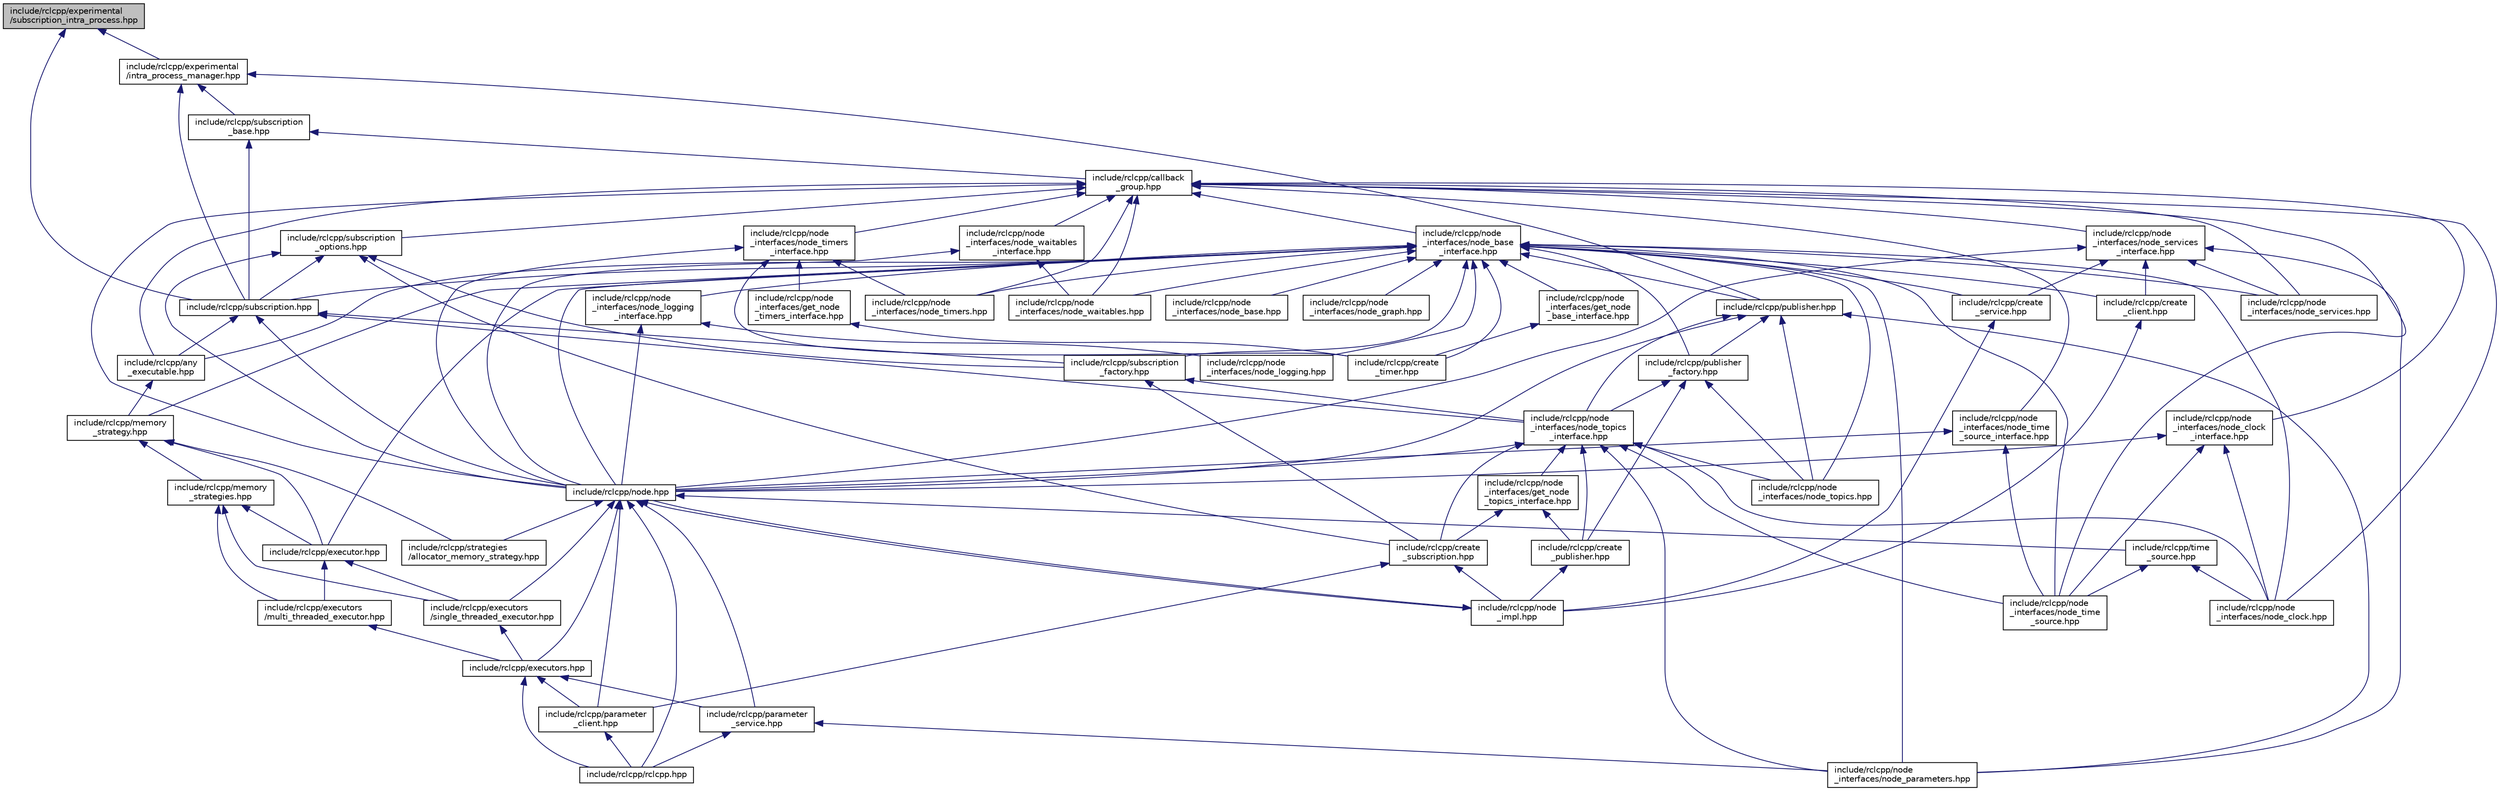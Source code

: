digraph "include/rclcpp/experimental/subscription_intra_process.hpp"
{
  edge [fontname="Helvetica",fontsize="10",labelfontname="Helvetica",labelfontsize="10"];
  node [fontname="Helvetica",fontsize="10",shape=record];
  Node93 [label="include/rclcpp/experimental\l/subscription_intra_process.hpp",height=0.2,width=0.4,color="black", fillcolor="grey75", style="filled", fontcolor="black"];
  Node93 -> Node94 [dir="back",color="midnightblue",fontsize="10",style="solid",fontname="Helvetica"];
  Node94 [label="include/rclcpp/experimental\l/intra_process_manager.hpp",height=0.2,width=0.4,color="black", fillcolor="white", style="filled",URL="$intra__process__manager_8hpp.html"];
  Node94 -> Node95 [dir="back",color="midnightblue",fontsize="10",style="solid",fontname="Helvetica"];
  Node95 [label="include/rclcpp/publisher.hpp",height=0.2,width=0.4,color="black", fillcolor="white", style="filled",URL="$publisher_8hpp.html"];
  Node95 -> Node96 [dir="back",color="midnightblue",fontsize="10",style="solid",fontname="Helvetica"];
  Node96 [label="include/rclcpp/node.hpp",height=0.2,width=0.4,color="black", fillcolor="white", style="filled",URL="$node_8hpp.html"];
  Node96 -> Node97 [dir="back",color="midnightblue",fontsize="10",style="solid",fontname="Helvetica"];
  Node97 [label="include/rclcpp/executors\l/single_threaded_executor.hpp",height=0.2,width=0.4,color="black", fillcolor="white", style="filled",URL="$single__threaded__executor_8hpp.html"];
  Node97 -> Node98 [dir="back",color="midnightblue",fontsize="10",style="solid",fontname="Helvetica"];
  Node98 [label="include/rclcpp/executors.hpp",height=0.2,width=0.4,color="black", fillcolor="white", style="filled",URL="$executors_8hpp.html"];
  Node98 -> Node99 [dir="back",color="midnightblue",fontsize="10",style="solid",fontname="Helvetica"];
  Node99 [label="include/rclcpp/parameter\l_client.hpp",height=0.2,width=0.4,color="black", fillcolor="white", style="filled",URL="$parameter__client_8hpp.html"];
  Node99 -> Node100 [dir="back",color="midnightblue",fontsize="10",style="solid",fontname="Helvetica"];
  Node100 [label="include/rclcpp/rclcpp.hpp",height=0.2,width=0.4,color="black", fillcolor="white", style="filled",URL="$rclcpp_8hpp.html"];
  Node98 -> Node101 [dir="back",color="midnightblue",fontsize="10",style="solid",fontname="Helvetica"];
  Node101 [label="include/rclcpp/parameter\l_service.hpp",height=0.2,width=0.4,color="black", fillcolor="white", style="filled",URL="$parameter__service_8hpp.html"];
  Node101 -> Node102 [dir="back",color="midnightblue",fontsize="10",style="solid",fontname="Helvetica"];
  Node102 [label="include/rclcpp/node\l_interfaces/node_parameters.hpp",height=0.2,width=0.4,color="black", fillcolor="white", style="filled",URL="$node__parameters_8hpp.html"];
  Node101 -> Node100 [dir="back",color="midnightblue",fontsize="10",style="solid",fontname="Helvetica"];
  Node98 -> Node100 [dir="back",color="midnightblue",fontsize="10",style="solid",fontname="Helvetica"];
  Node96 -> Node98 [dir="back",color="midnightblue",fontsize="10",style="solid",fontname="Helvetica"];
  Node96 -> Node103 [dir="back",color="midnightblue",fontsize="10",style="solid",fontname="Helvetica"];
  Node103 [label="include/rclcpp/node\l_impl.hpp",height=0.2,width=0.4,color="black", fillcolor="white", style="filled",URL="$node__impl_8hpp.html"];
  Node103 -> Node96 [dir="back",color="midnightblue",fontsize="10",style="solid",fontname="Helvetica"];
  Node96 -> Node99 [dir="back",color="midnightblue",fontsize="10",style="solid",fontname="Helvetica"];
  Node96 -> Node101 [dir="back",color="midnightblue",fontsize="10",style="solid",fontname="Helvetica"];
  Node96 -> Node100 [dir="back",color="midnightblue",fontsize="10",style="solid",fontname="Helvetica"];
  Node96 -> Node104 [dir="back",color="midnightblue",fontsize="10",style="solid",fontname="Helvetica"];
  Node104 [label="include/rclcpp/strategies\l/allocator_memory_strategy.hpp",height=0.2,width=0.4,color="black", fillcolor="white", style="filled",URL="$allocator__memory__strategy_8hpp.html"];
  Node96 -> Node105 [dir="back",color="midnightblue",fontsize="10",style="solid",fontname="Helvetica"];
  Node105 [label="include/rclcpp/time\l_source.hpp",height=0.2,width=0.4,color="black", fillcolor="white", style="filled",URL="$time__source_8hpp.html"];
  Node105 -> Node106 [dir="back",color="midnightblue",fontsize="10",style="solid",fontname="Helvetica"];
  Node106 [label="include/rclcpp/node\l_interfaces/node_clock.hpp",height=0.2,width=0.4,color="black", fillcolor="white", style="filled",URL="$node__clock_8hpp.html"];
  Node105 -> Node107 [dir="back",color="midnightblue",fontsize="10",style="solid",fontname="Helvetica"];
  Node107 [label="include/rclcpp/node\l_interfaces/node_time\l_source.hpp",height=0.2,width=0.4,color="black", fillcolor="white", style="filled",URL="$node__time__source_8hpp.html"];
  Node95 -> Node102 [dir="back",color="midnightblue",fontsize="10",style="solid",fontname="Helvetica"];
  Node95 -> Node108 [dir="back",color="midnightblue",fontsize="10",style="solid",fontname="Helvetica"];
  Node108 [label="include/rclcpp/node\l_interfaces/node_topics.hpp",height=0.2,width=0.4,color="black", fillcolor="white", style="filled",URL="$node__topics_8hpp.html"];
  Node95 -> Node109 [dir="back",color="midnightblue",fontsize="10",style="solid",fontname="Helvetica"];
  Node109 [label="include/rclcpp/node\l_interfaces/node_topics\l_interface.hpp",height=0.2,width=0.4,color="black", fillcolor="white", style="filled",URL="$node__topics__interface_8hpp.html"];
  Node109 -> Node110 [dir="back",color="midnightblue",fontsize="10",style="solid",fontname="Helvetica"];
  Node110 [label="include/rclcpp/create\l_publisher.hpp",height=0.2,width=0.4,color="black", fillcolor="white", style="filled",URL="$create__publisher_8hpp.html"];
  Node110 -> Node103 [dir="back",color="midnightblue",fontsize="10",style="solid",fontname="Helvetica"];
  Node109 -> Node111 [dir="back",color="midnightblue",fontsize="10",style="solid",fontname="Helvetica"];
  Node111 [label="include/rclcpp/create\l_subscription.hpp",height=0.2,width=0.4,color="black", fillcolor="white", style="filled",URL="$create__subscription_8hpp.html"];
  Node111 -> Node103 [dir="back",color="midnightblue",fontsize="10",style="solid",fontname="Helvetica"];
  Node111 -> Node99 [dir="back",color="midnightblue",fontsize="10",style="solid",fontname="Helvetica"];
  Node109 -> Node96 [dir="back",color="midnightblue",fontsize="10",style="solid",fontname="Helvetica"];
  Node109 -> Node112 [dir="back",color="midnightblue",fontsize="10",style="solid",fontname="Helvetica"];
  Node112 [label="include/rclcpp/node\l_interfaces/get_node\l_topics_interface.hpp",height=0.2,width=0.4,color="black", fillcolor="white", style="filled",URL="$get__node__topics__interface_8hpp.html"];
  Node112 -> Node110 [dir="back",color="midnightblue",fontsize="10",style="solid",fontname="Helvetica"];
  Node112 -> Node111 [dir="back",color="midnightblue",fontsize="10",style="solid",fontname="Helvetica"];
  Node109 -> Node106 [dir="back",color="midnightblue",fontsize="10",style="solid",fontname="Helvetica"];
  Node109 -> Node102 [dir="back",color="midnightblue",fontsize="10",style="solid",fontname="Helvetica"];
  Node109 -> Node107 [dir="back",color="midnightblue",fontsize="10",style="solid",fontname="Helvetica"];
  Node109 -> Node108 [dir="back",color="midnightblue",fontsize="10",style="solid",fontname="Helvetica"];
  Node95 -> Node113 [dir="back",color="midnightblue",fontsize="10",style="solid",fontname="Helvetica"];
  Node113 [label="include/rclcpp/publisher\l_factory.hpp",height=0.2,width=0.4,color="black", fillcolor="white", style="filled",URL="$publisher__factory_8hpp.html"];
  Node113 -> Node110 [dir="back",color="midnightblue",fontsize="10",style="solid",fontname="Helvetica"];
  Node113 -> Node108 [dir="back",color="midnightblue",fontsize="10",style="solid",fontname="Helvetica"];
  Node113 -> Node109 [dir="back",color="midnightblue",fontsize="10",style="solid",fontname="Helvetica"];
  Node94 -> Node114 [dir="back",color="midnightblue",fontsize="10",style="solid",fontname="Helvetica"];
  Node114 [label="include/rclcpp/subscription.hpp",height=0.2,width=0.4,color="black", fillcolor="white", style="filled",URL="$subscription_8hpp.html"];
  Node114 -> Node115 [dir="back",color="midnightblue",fontsize="10",style="solid",fontname="Helvetica"];
  Node115 [label="include/rclcpp/any\l_executable.hpp",height=0.2,width=0.4,color="black", fillcolor="white", style="filled",URL="$any__executable_8hpp.html"];
  Node115 -> Node116 [dir="back",color="midnightblue",fontsize="10",style="solid",fontname="Helvetica"];
  Node116 [label="include/rclcpp/memory\l_strategy.hpp",height=0.2,width=0.4,color="black", fillcolor="white", style="filled",URL="$memory__strategy_8hpp.html"];
  Node116 -> Node117 [dir="back",color="midnightblue",fontsize="10",style="solid",fontname="Helvetica"];
  Node117 [label="include/rclcpp/executor.hpp",height=0.2,width=0.4,color="black", fillcolor="white", style="filled",URL="$executor_8hpp.html"];
  Node117 -> Node118 [dir="back",color="midnightblue",fontsize="10",style="solid",fontname="Helvetica"];
  Node118 [label="include/rclcpp/executors\l/multi_threaded_executor.hpp",height=0.2,width=0.4,color="black", fillcolor="white", style="filled",URL="$multi__threaded__executor_8hpp.html"];
  Node118 -> Node98 [dir="back",color="midnightblue",fontsize="10",style="solid",fontname="Helvetica"];
  Node117 -> Node97 [dir="back",color="midnightblue",fontsize="10",style="solid",fontname="Helvetica"];
  Node116 -> Node119 [dir="back",color="midnightblue",fontsize="10",style="solid",fontname="Helvetica"];
  Node119 [label="include/rclcpp/memory\l_strategies.hpp",height=0.2,width=0.4,color="black", fillcolor="white", style="filled",URL="$memory__strategies_8hpp.html"];
  Node119 -> Node117 [dir="back",color="midnightblue",fontsize="10",style="solid",fontname="Helvetica"];
  Node119 -> Node118 [dir="back",color="midnightblue",fontsize="10",style="solid",fontname="Helvetica"];
  Node119 -> Node97 [dir="back",color="midnightblue",fontsize="10",style="solid",fontname="Helvetica"];
  Node116 -> Node104 [dir="back",color="midnightblue",fontsize="10",style="solid",fontname="Helvetica"];
  Node114 -> Node96 [dir="back",color="midnightblue",fontsize="10",style="solid",fontname="Helvetica"];
  Node114 -> Node109 [dir="back",color="midnightblue",fontsize="10",style="solid",fontname="Helvetica"];
  Node114 -> Node120 [dir="back",color="midnightblue",fontsize="10",style="solid",fontname="Helvetica"];
  Node120 [label="include/rclcpp/subscription\l_factory.hpp",height=0.2,width=0.4,color="black", fillcolor="white", style="filled",URL="$subscription__factory_8hpp.html"];
  Node120 -> Node111 [dir="back",color="midnightblue",fontsize="10",style="solid",fontname="Helvetica"];
  Node120 -> Node109 [dir="back",color="midnightblue",fontsize="10",style="solid",fontname="Helvetica"];
  Node94 -> Node121 [dir="back",color="midnightblue",fontsize="10",style="solid",fontname="Helvetica"];
  Node121 [label="include/rclcpp/subscription\l_base.hpp",height=0.2,width=0.4,color="black", fillcolor="white", style="filled",URL="$subscription__base_8hpp.html"];
  Node121 -> Node122 [dir="back",color="midnightblue",fontsize="10",style="solid",fontname="Helvetica"];
  Node122 [label="include/rclcpp/callback\l_group.hpp",height=0.2,width=0.4,color="black", fillcolor="white", style="filled",URL="$callback__group_8hpp.html"];
  Node122 -> Node115 [dir="back",color="midnightblue",fontsize="10",style="solid",fontname="Helvetica"];
  Node122 -> Node96 [dir="back",color="midnightblue",fontsize="10",style="solid",fontname="Helvetica"];
  Node122 -> Node123 [dir="back",color="midnightblue",fontsize="10",style="solid",fontname="Helvetica"];
  Node123 [label="include/rclcpp/node\l_interfaces/node_base\l_interface.hpp",height=0.2,width=0.4,color="black", fillcolor="white", style="filled",URL="$node__base__interface_8hpp.html"];
  Node123 -> Node115 [dir="back",color="midnightblue",fontsize="10",style="solid",fontname="Helvetica"];
  Node123 -> Node124 [dir="back",color="midnightblue",fontsize="10",style="solid",fontname="Helvetica"];
  Node124 [label="include/rclcpp/create\l_client.hpp",height=0.2,width=0.4,color="black", fillcolor="white", style="filled",URL="$create__client_8hpp.html"];
  Node124 -> Node103 [dir="back",color="midnightblue",fontsize="10",style="solid",fontname="Helvetica"];
  Node123 -> Node125 [dir="back",color="midnightblue",fontsize="10",style="solid",fontname="Helvetica"];
  Node125 [label="include/rclcpp/create\l_service.hpp",height=0.2,width=0.4,color="black", fillcolor="white", style="filled",URL="$create__service_8hpp.html"];
  Node125 -> Node103 [dir="back",color="midnightblue",fontsize="10",style="solid",fontname="Helvetica"];
  Node123 -> Node126 [dir="back",color="midnightblue",fontsize="10",style="solid",fontname="Helvetica"];
  Node126 [label="include/rclcpp/create\l_timer.hpp",height=0.2,width=0.4,color="black", fillcolor="white", style="filled",URL="$create__timer_8hpp.html"];
  Node123 -> Node117 [dir="back",color="midnightblue",fontsize="10",style="solid",fontname="Helvetica"];
  Node123 -> Node116 [dir="back",color="midnightblue",fontsize="10",style="solid",fontname="Helvetica"];
  Node123 -> Node96 [dir="back",color="midnightblue",fontsize="10",style="solid",fontname="Helvetica"];
  Node123 -> Node127 [dir="back",color="midnightblue",fontsize="10",style="solid",fontname="Helvetica"];
  Node127 [label="include/rclcpp/node\l_interfaces/get_node\l_base_interface.hpp",height=0.2,width=0.4,color="black", fillcolor="white", style="filled",URL="$get__node__base__interface_8hpp.html"];
  Node127 -> Node126 [dir="back",color="midnightblue",fontsize="10",style="solid",fontname="Helvetica"];
  Node123 -> Node128 [dir="back",color="midnightblue",fontsize="10",style="solid",fontname="Helvetica"];
  Node128 [label="include/rclcpp/node\l_interfaces/node_base.hpp",height=0.2,width=0.4,color="black", fillcolor="white", style="filled",URL="$node__base_8hpp.html"];
  Node123 -> Node106 [dir="back",color="midnightblue",fontsize="10",style="solid",fontname="Helvetica"];
  Node123 -> Node129 [dir="back",color="midnightblue",fontsize="10",style="solid",fontname="Helvetica"];
  Node129 [label="include/rclcpp/node\l_interfaces/node_graph.hpp",height=0.2,width=0.4,color="black", fillcolor="white", style="filled",URL="$node__graph_8hpp.html"];
  Node123 -> Node130 [dir="back",color="midnightblue",fontsize="10",style="solid",fontname="Helvetica"];
  Node130 [label="include/rclcpp/node\l_interfaces/node_logging.hpp",height=0.2,width=0.4,color="black", fillcolor="white", style="filled",URL="$node__logging_8hpp.html"];
  Node123 -> Node131 [dir="back",color="midnightblue",fontsize="10",style="solid",fontname="Helvetica"];
  Node131 [label="include/rclcpp/node\l_interfaces/node_logging\l_interface.hpp",height=0.2,width=0.4,color="black", fillcolor="white", style="filled",URL="$node__logging__interface_8hpp.html"];
  Node131 -> Node96 [dir="back",color="midnightblue",fontsize="10",style="solid",fontname="Helvetica"];
  Node131 -> Node130 [dir="back",color="midnightblue",fontsize="10",style="solid",fontname="Helvetica"];
  Node123 -> Node102 [dir="back",color="midnightblue",fontsize="10",style="solid",fontname="Helvetica"];
  Node123 -> Node132 [dir="back",color="midnightblue",fontsize="10",style="solid",fontname="Helvetica"];
  Node132 [label="include/rclcpp/node\l_interfaces/node_services.hpp",height=0.2,width=0.4,color="black", fillcolor="white", style="filled",URL="$node__services_8hpp.html"];
  Node123 -> Node107 [dir="back",color="midnightblue",fontsize="10",style="solid",fontname="Helvetica"];
  Node123 -> Node133 [dir="back",color="midnightblue",fontsize="10",style="solid",fontname="Helvetica"];
  Node133 [label="include/rclcpp/node\l_interfaces/node_timers.hpp",height=0.2,width=0.4,color="black", fillcolor="white", style="filled",URL="$node__timers_8hpp.html"];
  Node123 -> Node108 [dir="back",color="midnightblue",fontsize="10",style="solid",fontname="Helvetica"];
  Node123 -> Node134 [dir="back",color="midnightblue",fontsize="10",style="solid",fontname="Helvetica"];
  Node134 [label="include/rclcpp/node\l_interfaces/node_waitables.hpp",height=0.2,width=0.4,color="black", fillcolor="white", style="filled",URL="$node__waitables_8hpp.html"];
  Node123 -> Node95 [dir="back",color="midnightblue",fontsize="10",style="solid",fontname="Helvetica"];
  Node123 -> Node113 [dir="back",color="midnightblue",fontsize="10",style="solid",fontname="Helvetica"];
  Node123 -> Node114 [dir="back",color="midnightblue",fontsize="10",style="solid",fontname="Helvetica"];
  Node123 -> Node120 [dir="back",color="midnightblue",fontsize="10",style="solid",fontname="Helvetica"];
  Node122 -> Node106 [dir="back",color="midnightblue",fontsize="10",style="solid",fontname="Helvetica"];
  Node122 -> Node135 [dir="back",color="midnightblue",fontsize="10",style="solid",fontname="Helvetica"];
  Node135 [label="include/rclcpp/node\l_interfaces/node_clock\l_interface.hpp",height=0.2,width=0.4,color="black", fillcolor="white", style="filled",URL="$node__clock__interface_8hpp.html"];
  Node135 -> Node96 [dir="back",color="midnightblue",fontsize="10",style="solid",fontname="Helvetica"];
  Node135 -> Node106 [dir="back",color="midnightblue",fontsize="10",style="solid",fontname="Helvetica"];
  Node135 -> Node107 [dir="back",color="midnightblue",fontsize="10",style="solid",fontname="Helvetica"];
  Node122 -> Node132 [dir="back",color="midnightblue",fontsize="10",style="solid",fontname="Helvetica"];
  Node122 -> Node136 [dir="back",color="midnightblue",fontsize="10",style="solid",fontname="Helvetica"];
  Node136 [label="include/rclcpp/node\l_interfaces/node_services\l_interface.hpp",height=0.2,width=0.4,color="black", fillcolor="white", style="filled",URL="$node__services__interface_8hpp.html"];
  Node136 -> Node124 [dir="back",color="midnightblue",fontsize="10",style="solid",fontname="Helvetica"];
  Node136 -> Node125 [dir="back",color="midnightblue",fontsize="10",style="solid",fontname="Helvetica"];
  Node136 -> Node96 [dir="back",color="midnightblue",fontsize="10",style="solid",fontname="Helvetica"];
  Node136 -> Node102 [dir="back",color="midnightblue",fontsize="10",style="solid",fontname="Helvetica"];
  Node136 -> Node132 [dir="back",color="midnightblue",fontsize="10",style="solid",fontname="Helvetica"];
  Node122 -> Node107 [dir="back",color="midnightblue",fontsize="10",style="solid",fontname="Helvetica"];
  Node122 -> Node137 [dir="back",color="midnightblue",fontsize="10",style="solid",fontname="Helvetica"];
  Node137 [label="include/rclcpp/node\l_interfaces/node_time\l_source_interface.hpp",height=0.2,width=0.4,color="black", fillcolor="white", style="filled",URL="$node__time__source__interface_8hpp.html"];
  Node137 -> Node96 [dir="back",color="midnightblue",fontsize="10",style="solid",fontname="Helvetica"];
  Node137 -> Node107 [dir="back",color="midnightblue",fontsize="10",style="solid",fontname="Helvetica"];
  Node122 -> Node133 [dir="back",color="midnightblue",fontsize="10",style="solid",fontname="Helvetica"];
  Node122 -> Node138 [dir="back",color="midnightblue",fontsize="10",style="solid",fontname="Helvetica"];
  Node138 [label="include/rclcpp/node\l_interfaces/node_timers\l_interface.hpp",height=0.2,width=0.4,color="black", fillcolor="white", style="filled",URL="$node__timers__interface_8hpp.html"];
  Node138 -> Node126 [dir="back",color="midnightblue",fontsize="10",style="solid",fontname="Helvetica"];
  Node138 -> Node96 [dir="back",color="midnightblue",fontsize="10",style="solid",fontname="Helvetica"];
  Node138 -> Node139 [dir="back",color="midnightblue",fontsize="10",style="solid",fontname="Helvetica"];
  Node139 [label="include/rclcpp/node\l_interfaces/get_node\l_timers_interface.hpp",height=0.2,width=0.4,color="black", fillcolor="white", style="filled",URL="$get__node__timers__interface_8hpp.html"];
  Node139 -> Node126 [dir="back",color="midnightblue",fontsize="10",style="solid",fontname="Helvetica"];
  Node138 -> Node133 [dir="back",color="midnightblue",fontsize="10",style="solid",fontname="Helvetica"];
  Node122 -> Node134 [dir="back",color="midnightblue",fontsize="10",style="solid",fontname="Helvetica"];
  Node122 -> Node140 [dir="back",color="midnightblue",fontsize="10",style="solid",fontname="Helvetica"];
  Node140 [label="include/rclcpp/node\l_interfaces/node_waitables\l_interface.hpp",height=0.2,width=0.4,color="black", fillcolor="white", style="filled",URL="$node__waitables__interface_8hpp.html"];
  Node140 -> Node96 [dir="back",color="midnightblue",fontsize="10",style="solid",fontname="Helvetica"];
  Node140 -> Node134 [dir="back",color="midnightblue",fontsize="10",style="solid",fontname="Helvetica"];
  Node122 -> Node141 [dir="back",color="midnightblue",fontsize="10",style="solid",fontname="Helvetica"];
  Node141 [label="include/rclcpp/subscription\l_options.hpp",height=0.2,width=0.4,color="black", fillcolor="white", style="filled",URL="$subscription__options_8hpp.html"];
  Node141 -> Node111 [dir="back",color="midnightblue",fontsize="10",style="solid",fontname="Helvetica"];
  Node141 -> Node96 [dir="back",color="midnightblue",fontsize="10",style="solid",fontname="Helvetica"];
  Node141 -> Node114 [dir="back",color="midnightblue",fontsize="10",style="solid",fontname="Helvetica"];
  Node141 -> Node120 [dir="back",color="midnightblue",fontsize="10",style="solid",fontname="Helvetica"];
  Node121 -> Node114 [dir="back",color="midnightblue",fontsize="10",style="solid",fontname="Helvetica"];
  Node93 -> Node114 [dir="back",color="midnightblue",fontsize="10",style="solid",fontname="Helvetica"];
}
